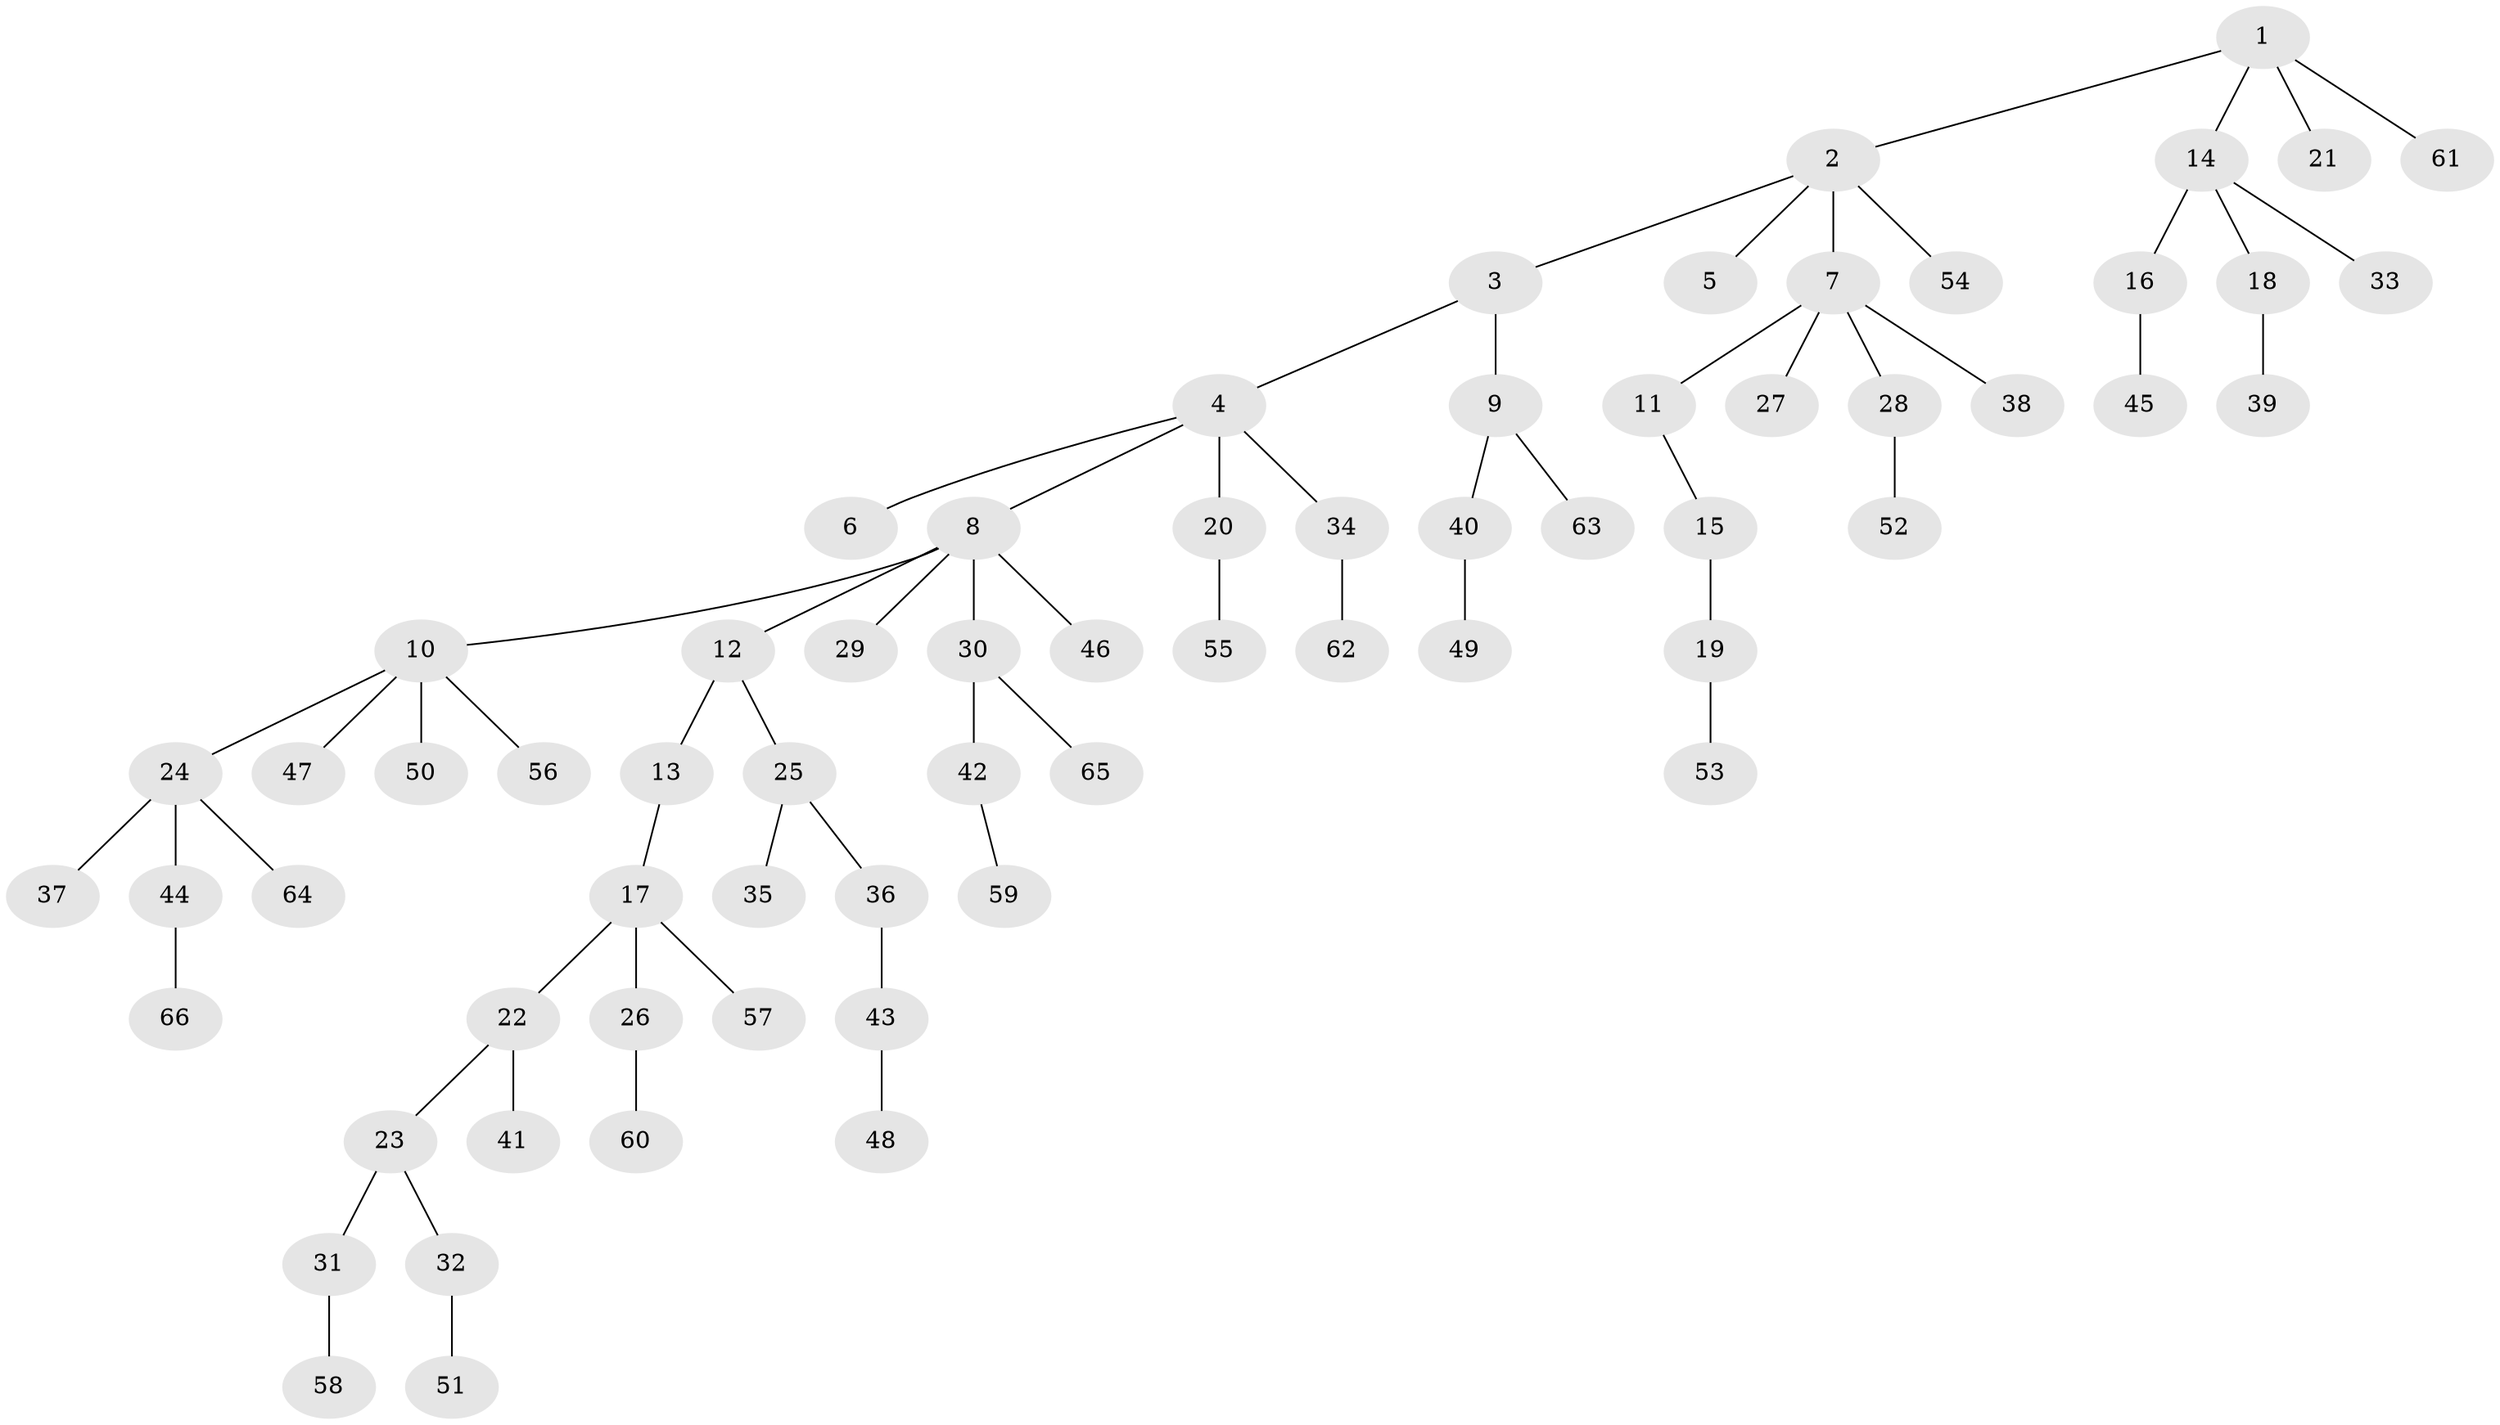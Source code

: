 // coarse degree distribution, {6: 0.023255813953488372, 4: 0.06976744186046512, 9: 0.023255813953488372, 1: 0.6511627906976745, 7: 0.023255813953488372, 2: 0.11627906976744186, 3: 0.09302325581395349}
// Generated by graph-tools (version 1.1) at 2025/52/02/27/25 19:52:11]
// undirected, 66 vertices, 65 edges
graph export_dot {
graph [start="1"]
  node [color=gray90,style=filled];
  1;
  2;
  3;
  4;
  5;
  6;
  7;
  8;
  9;
  10;
  11;
  12;
  13;
  14;
  15;
  16;
  17;
  18;
  19;
  20;
  21;
  22;
  23;
  24;
  25;
  26;
  27;
  28;
  29;
  30;
  31;
  32;
  33;
  34;
  35;
  36;
  37;
  38;
  39;
  40;
  41;
  42;
  43;
  44;
  45;
  46;
  47;
  48;
  49;
  50;
  51;
  52;
  53;
  54;
  55;
  56;
  57;
  58;
  59;
  60;
  61;
  62;
  63;
  64;
  65;
  66;
  1 -- 2;
  1 -- 14;
  1 -- 21;
  1 -- 61;
  2 -- 3;
  2 -- 5;
  2 -- 7;
  2 -- 54;
  3 -- 4;
  3 -- 9;
  4 -- 6;
  4 -- 8;
  4 -- 20;
  4 -- 34;
  7 -- 11;
  7 -- 27;
  7 -- 28;
  7 -- 38;
  8 -- 10;
  8 -- 12;
  8 -- 29;
  8 -- 30;
  8 -- 46;
  9 -- 40;
  9 -- 63;
  10 -- 24;
  10 -- 47;
  10 -- 50;
  10 -- 56;
  11 -- 15;
  12 -- 13;
  12 -- 25;
  13 -- 17;
  14 -- 16;
  14 -- 18;
  14 -- 33;
  15 -- 19;
  16 -- 45;
  17 -- 22;
  17 -- 26;
  17 -- 57;
  18 -- 39;
  19 -- 53;
  20 -- 55;
  22 -- 23;
  22 -- 41;
  23 -- 31;
  23 -- 32;
  24 -- 37;
  24 -- 44;
  24 -- 64;
  25 -- 35;
  25 -- 36;
  26 -- 60;
  28 -- 52;
  30 -- 42;
  30 -- 65;
  31 -- 58;
  32 -- 51;
  34 -- 62;
  36 -- 43;
  40 -- 49;
  42 -- 59;
  43 -- 48;
  44 -- 66;
}
